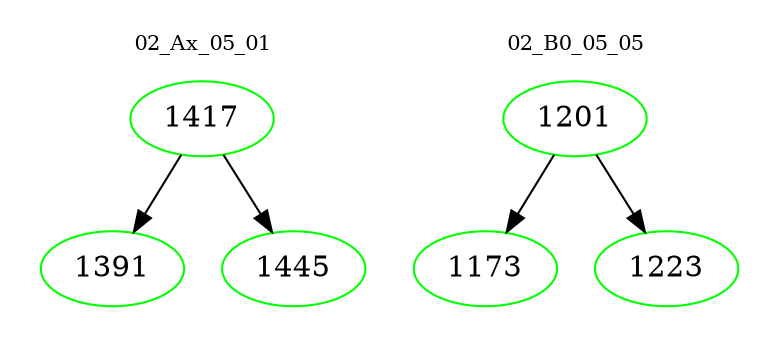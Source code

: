 digraph{
subgraph cluster_0 {
color = white
label = "02_Ax_05_01";
fontsize=10;
T0_1417 [label="1417", color="green"]
T0_1417 -> T0_1391 [color="black"]
T0_1391 [label="1391", color="green"]
T0_1417 -> T0_1445 [color="black"]
T0_1445 [label="1445", color="green"]
}
subgraph cluster_1 {
color = white
label = "02_B0_05_05";
fontsize=10;
T1_1201 [label="1201", color="green"]
T1_1201 -> T1_1173 [color="black"]
T1_1173 [label="1173", color="green"]
T1_1201 -> T1_1223 [color="black"]
T1_1223 [label="1223", color="green"]
}
}

